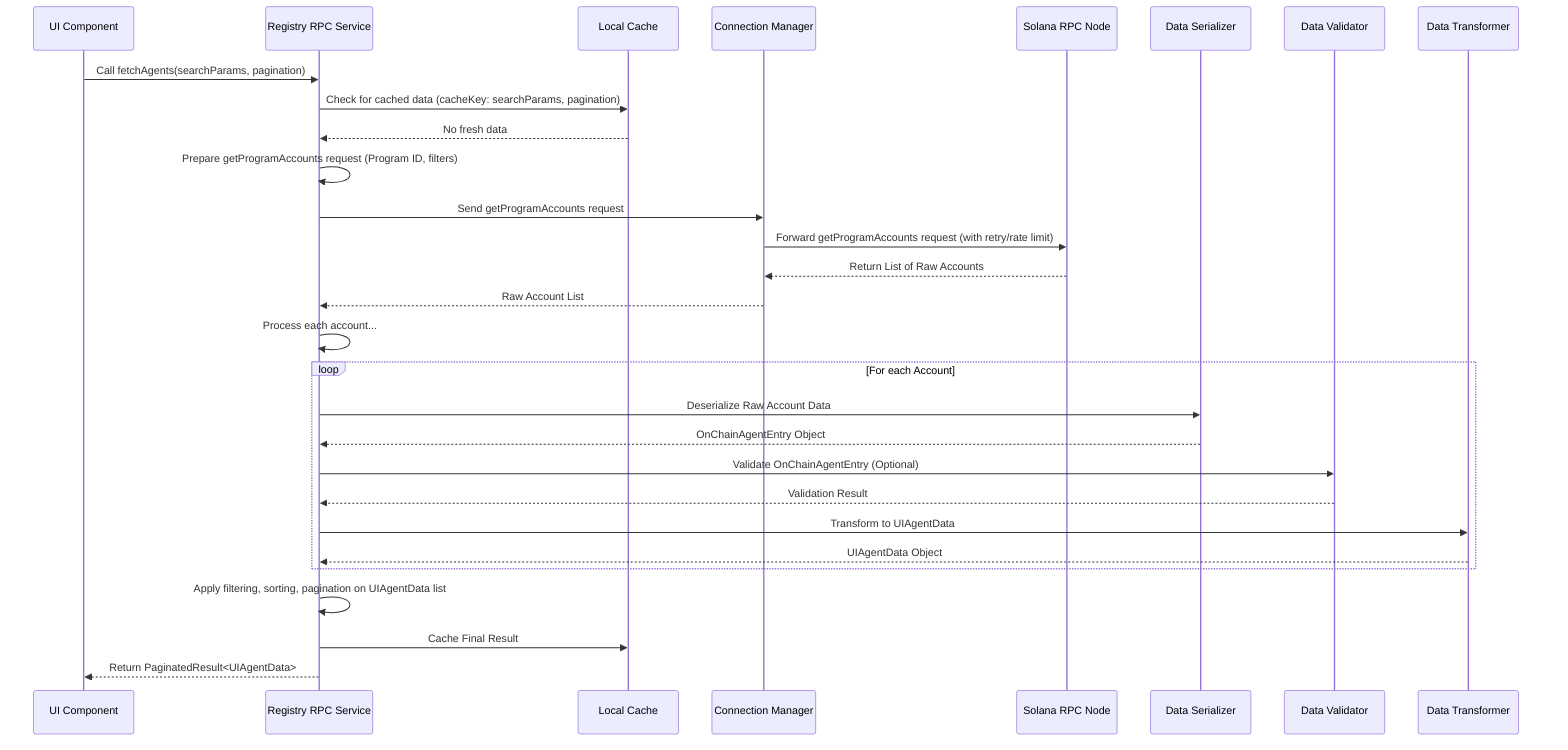 sequenceDiagram
    participant UIComp as UI Component
    participant RPCService as Registry RPC Service
    participant Cache as Local Cache
    participant ConnMgr as Connection Manager
    participant RpcNode as Solana RPC Node
    participant Serializer as Data Serializer
    participant Validator as Data Validator
    participant Transformer as Data Transformer

    UIComp->>RPCService: Call fetchAgents(searchParams, pagination)
    RPCService->>Cache: Check for cached data (cacheKey: searchParams, pagination)
    Cache-->>RPCService: No fresh data
    RPCService->>RPCService: Prepare getProgramAccounts request (Program ID, filters)
    RPCService->>ConnMgr: Send getProgramAccounts request
    ConnMgr->>RpcNode: Forward getProgramAccounts request (with retry/rate limit)
    RpcNode-->>ConnMgr: Return List of Raw Accounts
    ConnMgr-->>RPCService: Raw Account List
    RPCService->>RPCService: Process each account...
    loop For each Account
        RPCService->>Serializer: Deserialize Raw Account Data
        Serializer-->>RPCService: OnChainAgentEntry Object
        RPCService->>Validator: Validate OnChainAgentEntry (Optional)
        Validator-->>RPCService: Validation Result
        RPCService->>Transformer: Transform to UIAgentData
        Transformer-->>RPCService: UIAgentData Object
    end
    RPCService->>RPCService: Apply filtering, sorting, pagination on UIAgentData list
    RPCService->>Cache: Cache Final Result
    RPCService-->>UIComp: Return PaginatedResult<UIAgentData>